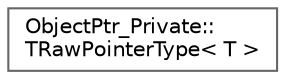 digraph "Graphical Class Hierarchy"
{
 // INTERACTIVE_SVG=YES
 // LATEX_PDF_SIZE
  bgcolor="transparent";
  edge [fontname=Helvetica,fontsize=10,labelfontname=Helvetica,labelfontsize=10];
  node [fontname=Helvetica,fontsize=10,shape=box,height=0.2,width=0.4];
  rankdir="LR";
  Node0 [id="Node000000",label="ObjectPtr_Private::\lTRawPointerType\< T \>",height=0.2,width=0.4,color="grey40", fillcolor="white", style="filled",URL="$df/d11/structObjectPtr__Private_1_1TRawPointerType.html",tooltip=" "];
}
